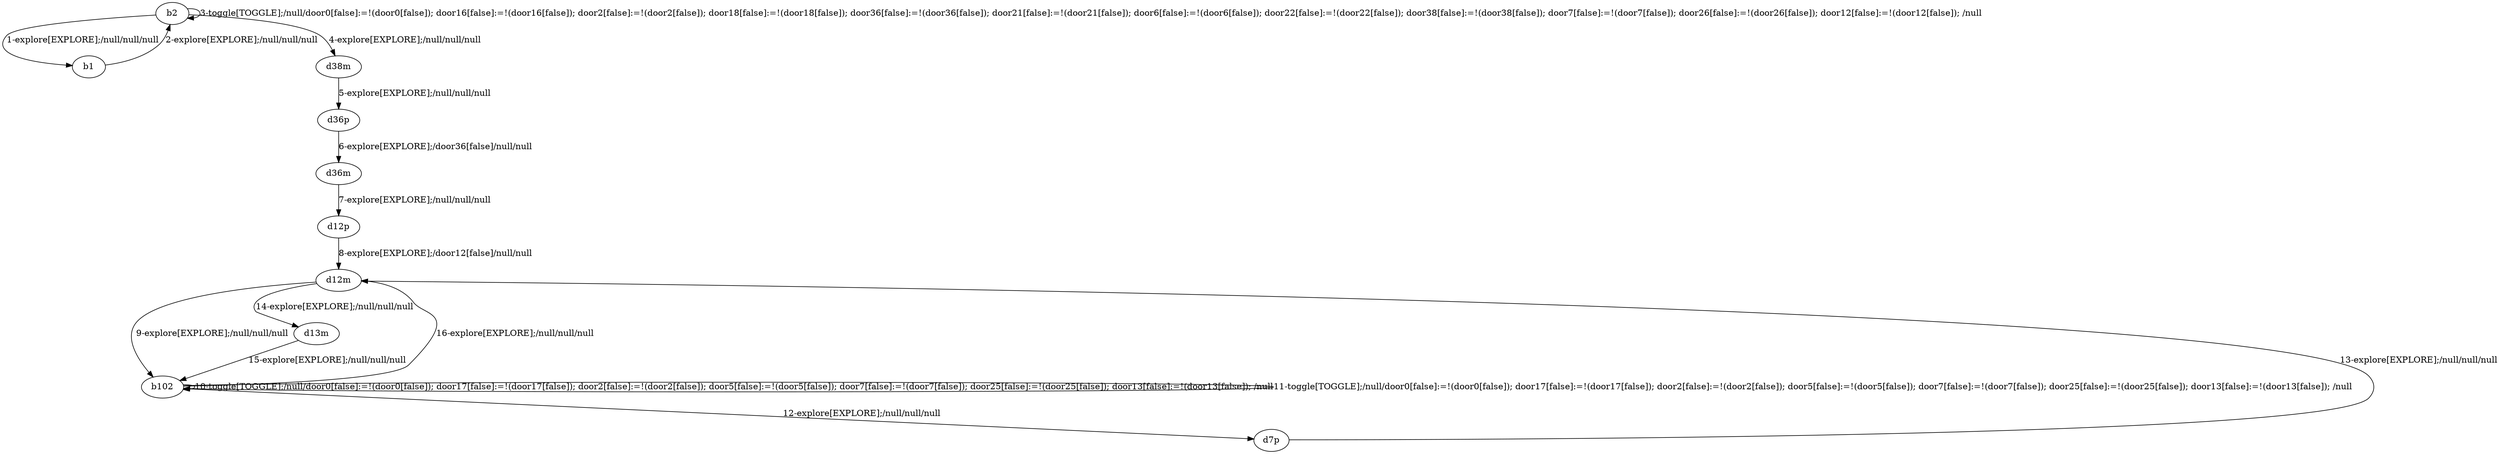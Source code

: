 # Total number of goals covered by this test: 2
# b102 --> d12m
# d13m --> b102

digraph g {
"b2" -> "b1" [label = "1-explore[EXPLORE];/null/null/null"];
"b1" -> "b2" [label = "2-explore[EXPLORE];/null/null/null"];
"b2" -> "b2" [label = "3-toggle[TOGGLE];/null/door0[false]:=!(door0[false]); door16[false]:=!(door16[false]); door2[false]:=!(door2[false]); door18[false]:=!(door18[false]); door36[false]:=!(door36[false]); door21[false]:=!(door21[false]); door6[false]:=!(door6[false]); door22[false]:=!(door22[false]); door38[false]:=!(door38[false]); door7[false]:=!(door7[false]); door26[false]:=!(door26[false]); door12[false]:=!(door12[false]); /null"];
"b2" -> "d38m" [label = "4-explore[EXPLORE];/null/null/null"];
"d38m" -> "d36p" [label = "5-explore[EXPLORE];/null/null/null"];
"d36p" -> "d36m" [label = "6-explore[EXPLORE];/door36[false]/null/null"];
"d36m" -> "d12p" [label = "7-explore[EXPLORE];/null/null/null"];
"d12p" -> "d12m" [label = "8-explore[EXPLORE];/door12[false]/null/null"];
"d12m" -> "b102" [label = "9-explore[EXPLORE];/null/null/null"];
"b102" -> "b102" [label = "10-toggle[TOGGLE];/null/door0[false]:=!(door0[false]); door17[false]:=!(door17[false]); door2[false]:=!(door2[false]); door5[false]:=!(door5[false]); door7[false]:=!(door7[false]); door25[false]:=!(door25[false]); door13[false]:=!(door13[false]); /null"];
"b102" -> "b102" [label = "11-toggle[TOGGLE];/null/door0[false]:=!(door0[false]); door17[false]:=!(door17[false]); door2[false]:=!(door2[false]); door5[false]:=!(door5[false]); door7[false]:=!(door7[false]); door25[false]:=!(door25[false]); door13[false]:=!(door13[false]); /null"];
"b102" -> "d7p" [label = "12-explore[EXPLORE];/null/null/null"];
"d7p" -> "d12m" [label = "13-explore[EXPLORE];/null/null/null"];
"d12m" -> "d13m" [label = "14-explore[EXPLORE];/null/null/null"];
"d13m" -> "b102" [label = "15-explore[EXPLORE];/null/null/null"];
"b102" -> "d12m" [label = "16-explore[EXPLORE];/null/null/null"];
}